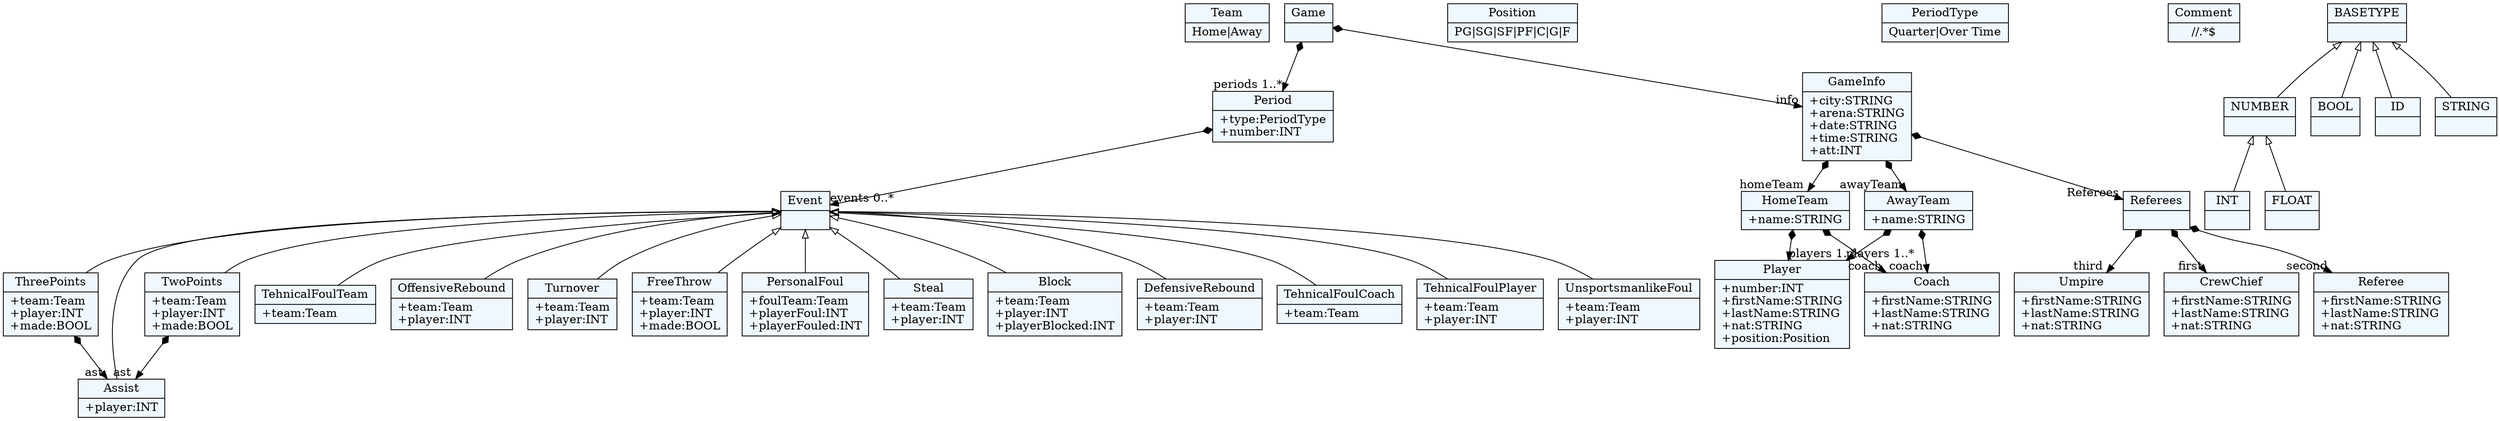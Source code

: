 
    digraph xtext {
    fontname = "Bitstream Vera Sans"
    fontsize = 8
    node[
        shape=record,
        style=filled,
        fillcolor=aliceblue
    ]
    edge[dir=black,arrowtail=empty]


57236760[ label="{Team|Home\|Away}"]

57276776[ label="{UnsportsmanlikeFoul|+team:Team\l+player:INT\l}"]

57254880 -> 57256768[arrowtail=diamond, dir=both, headlabel="ast "]
57254880[ label="{ThreePoints|+team:Team\l+player:INT\l+made:BOOL\l}"]

57184776 -> 57185248[arrowtail=diamond, dir=both, headlabel="info "]
57184776 -> 57235344[arrowtail=diamond, dir=both, headlabel="periods 1..*"]
57184776[ label="{Game|}"]

57275360[ label="{TehnicalFoulTeam|+team:Team\l}"]

57274416[ label="{OffensiveRebound|+team:Team\l+player:INT\l}"]

57234400[ label="{Position|PG\|SG\|SF\|PF\|C\|G\|F}"]

57255824[ label="{Turnover|+team:Team\l+player:INT\l}"]

57185248 -> 57185720[arrowtail=diamond, dir=both, headlabel="Referees "]
57185248 -> 57187608[arrowtail=diamond, dir=both, headlabel="homeTeam "]
57185248 -> 57233456[arrowtail=diamond, dir=both, headlabel="awayTeam "]
57185248[ label="{GameInfo|+city:STRING\l+arena:STRING\l+date:STRING\l+time:STRING\l+att:INT\l}"]

57235816[ label="{PeriodType|Quarter\|Over Time}"]

57186192[ label="{CrewChief|+firstName:STRING\l+lastName:STRING\l+nat:STRING\l}"]

57236288[ label="{Event|}"]
57236288 -> 57253936 [dir=back]
57236288 -> 57254408 [dir=back]
57236288 -> 57254880 [dir=back]
57236288 -> 57256768 [dir=back]
57236288 -> 57255352 [dir=back]
57236288 -> 57255824 [dir=back]
57236288 -> 57256296 [dir=back]
57236288 -> 57257240 [dir=back]
57236288 -> 57274416 [dir=back]
57236288 -> 57274888 [dir=back]
57236288 -> 57275360 [dir=back]
57236288 -> 57275832 [dir=back]
57236288 -> 57276304 [dir=back]
57236288 -> 57276776 [dir=back]

57235344 -> 57236288[arrowtail=diamond, dir=both, headlabel="events 0..*"]
57235344[ label="{Period|+type:PeriodType\l+number:INT\l}"]

57255352[ label="{PersonalFoul|+foulTeam:Team\l+playerFoul:INT\l+playerFouled:INT\l}"]

57275832[ label="{TehnicalFoulCoach|+team:Team\l}"]

57256768[ label="{Assist|+player:INT\l}"]

57277248[ label="{Comment|\/\/.*$}"]

57274888[ label="{DefensiveRebound|+team:Team\l+player:INT\l}"]

57233456 -> 57233928[arrowtail=diamond, dir=both, headlabel="players 1..*"]
57233456 -> 57234872[arrowtail=diamond, dir=both, headlabel="coach "]
57233456[ label="{AwayTeam|+name:STRING\l}"]

57276304[ label="{TehnicalFoulPlayer|+team:Team\l+player:INT\l}"]

57185720 -> 57186192[arrowtail=diamond, dir=both, headlabel="first "]
57185720 -> 57186664[arrowtail=diamond, dir=both, headlabel="second "]
57185720 -> 57187136[arrowtail=diamond, dir=both, headlabel="third "]
57185720[ label="{Referees|}"]

57187136[ label="{Umpire|+firstName:STRING\l+lastName:STRING\l+nat:STRING\l}"]

57186664[ label="{Referee|+firstName:STRING\l+lastName:STRING\l+nat:STRING\l}"]

57256296[ label="{Steal|+team:Team\l+player:INT\l}"]

57234872[ label="{Coach|+firstName:STRING\l+lastName:STRING\l+nat:STRING\l}"]

57253936[ label="{FreeThrow|+team:Team\l+player:INT\l+made:BOOL\l}"]

57257240[ label="{Block|+team:Team\l+player:INT\l+playerBlocked:INT\l}"]

57187608 -> 57233928[arrowtail=diamond, dir=both, headlabel="players 1..*"]
57187608 -> 57234872[arrowtail=diamond, dir=both, headlabel="coach "]
57187608[ label="{HomeTeam|+name:STRING\l}"]

57254408 -> 57256768[arrowtail=diamond, dir=both, headlabel="ast "]
57254408[ label="{TwoPoints|+team:Team\l+player:INT\l+made:BOOL\l}"]

57233928[ label="{Player|+number:INT\l+firstName:STRING\l+lastName:STRING\l+nat:STRING\l+position:Position\l}"]

47118696[ label="{BASETYPE|}"]
47118696 -> 47118224 [dir=back]
47118696 -> 47116808 [dir=back]
47118696 -> 47103256 [dir=back]
47118696 -> 47116336 [dir=back]

47117280[ label="{INT|}"]

47117752[ label="{FLOAT|}"]

47103256[ label="{ID|}"]

47116336[ label="{STRING|}"]

47118224[ label="{NUMBER|}"]
47118224 -> 47117752 [dir=back]
47118224 -> 47117280 [dir=back]

47116808[ label="{BOOL|}"]


}
